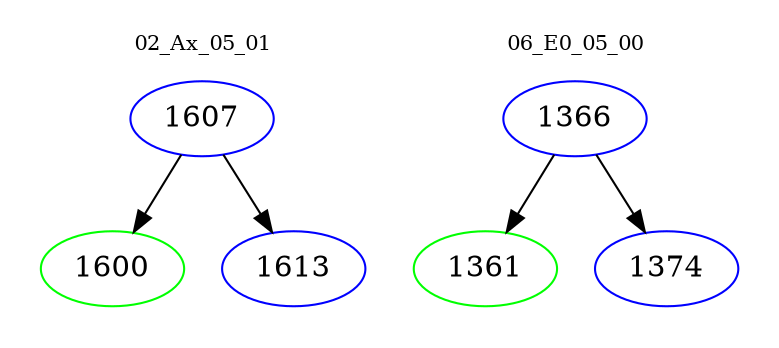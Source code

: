 digraph{
subgraph cluster_0 {
color = white
label = "02_Ax_05_01";
fontsize=10;
T0_1607 [label="1607", color="blue"]
T0_1607 -> T0_1600 [color="black"]
T0_1600 [label="1600", color="green"]
T0_1607 -> T0_1613 [color="black"]
T0_1613 [label="1613", color="blue"]
}
subgraph cluster_1 {
color = white
label = "06_E0_05_00";
fontsize=10;
T1_1366 [label="1366", color="blue"]
T1_1366 -> T1_1361 [color="black"]
T1_1361 [label="1361", color="green"]
T1_1366 -> T1_1374 [color="black"]
T1_1374 [label="1374", color="blue"]
}
}
